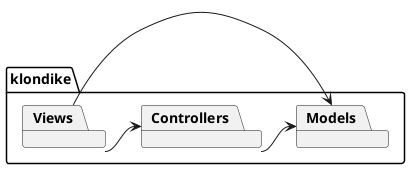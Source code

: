 @startuml


package klondike {
    package Controllers
    package Models
    package Views
    Views -> Controllers
    Views -> Models
    Controllers -> Models
}

@enduml